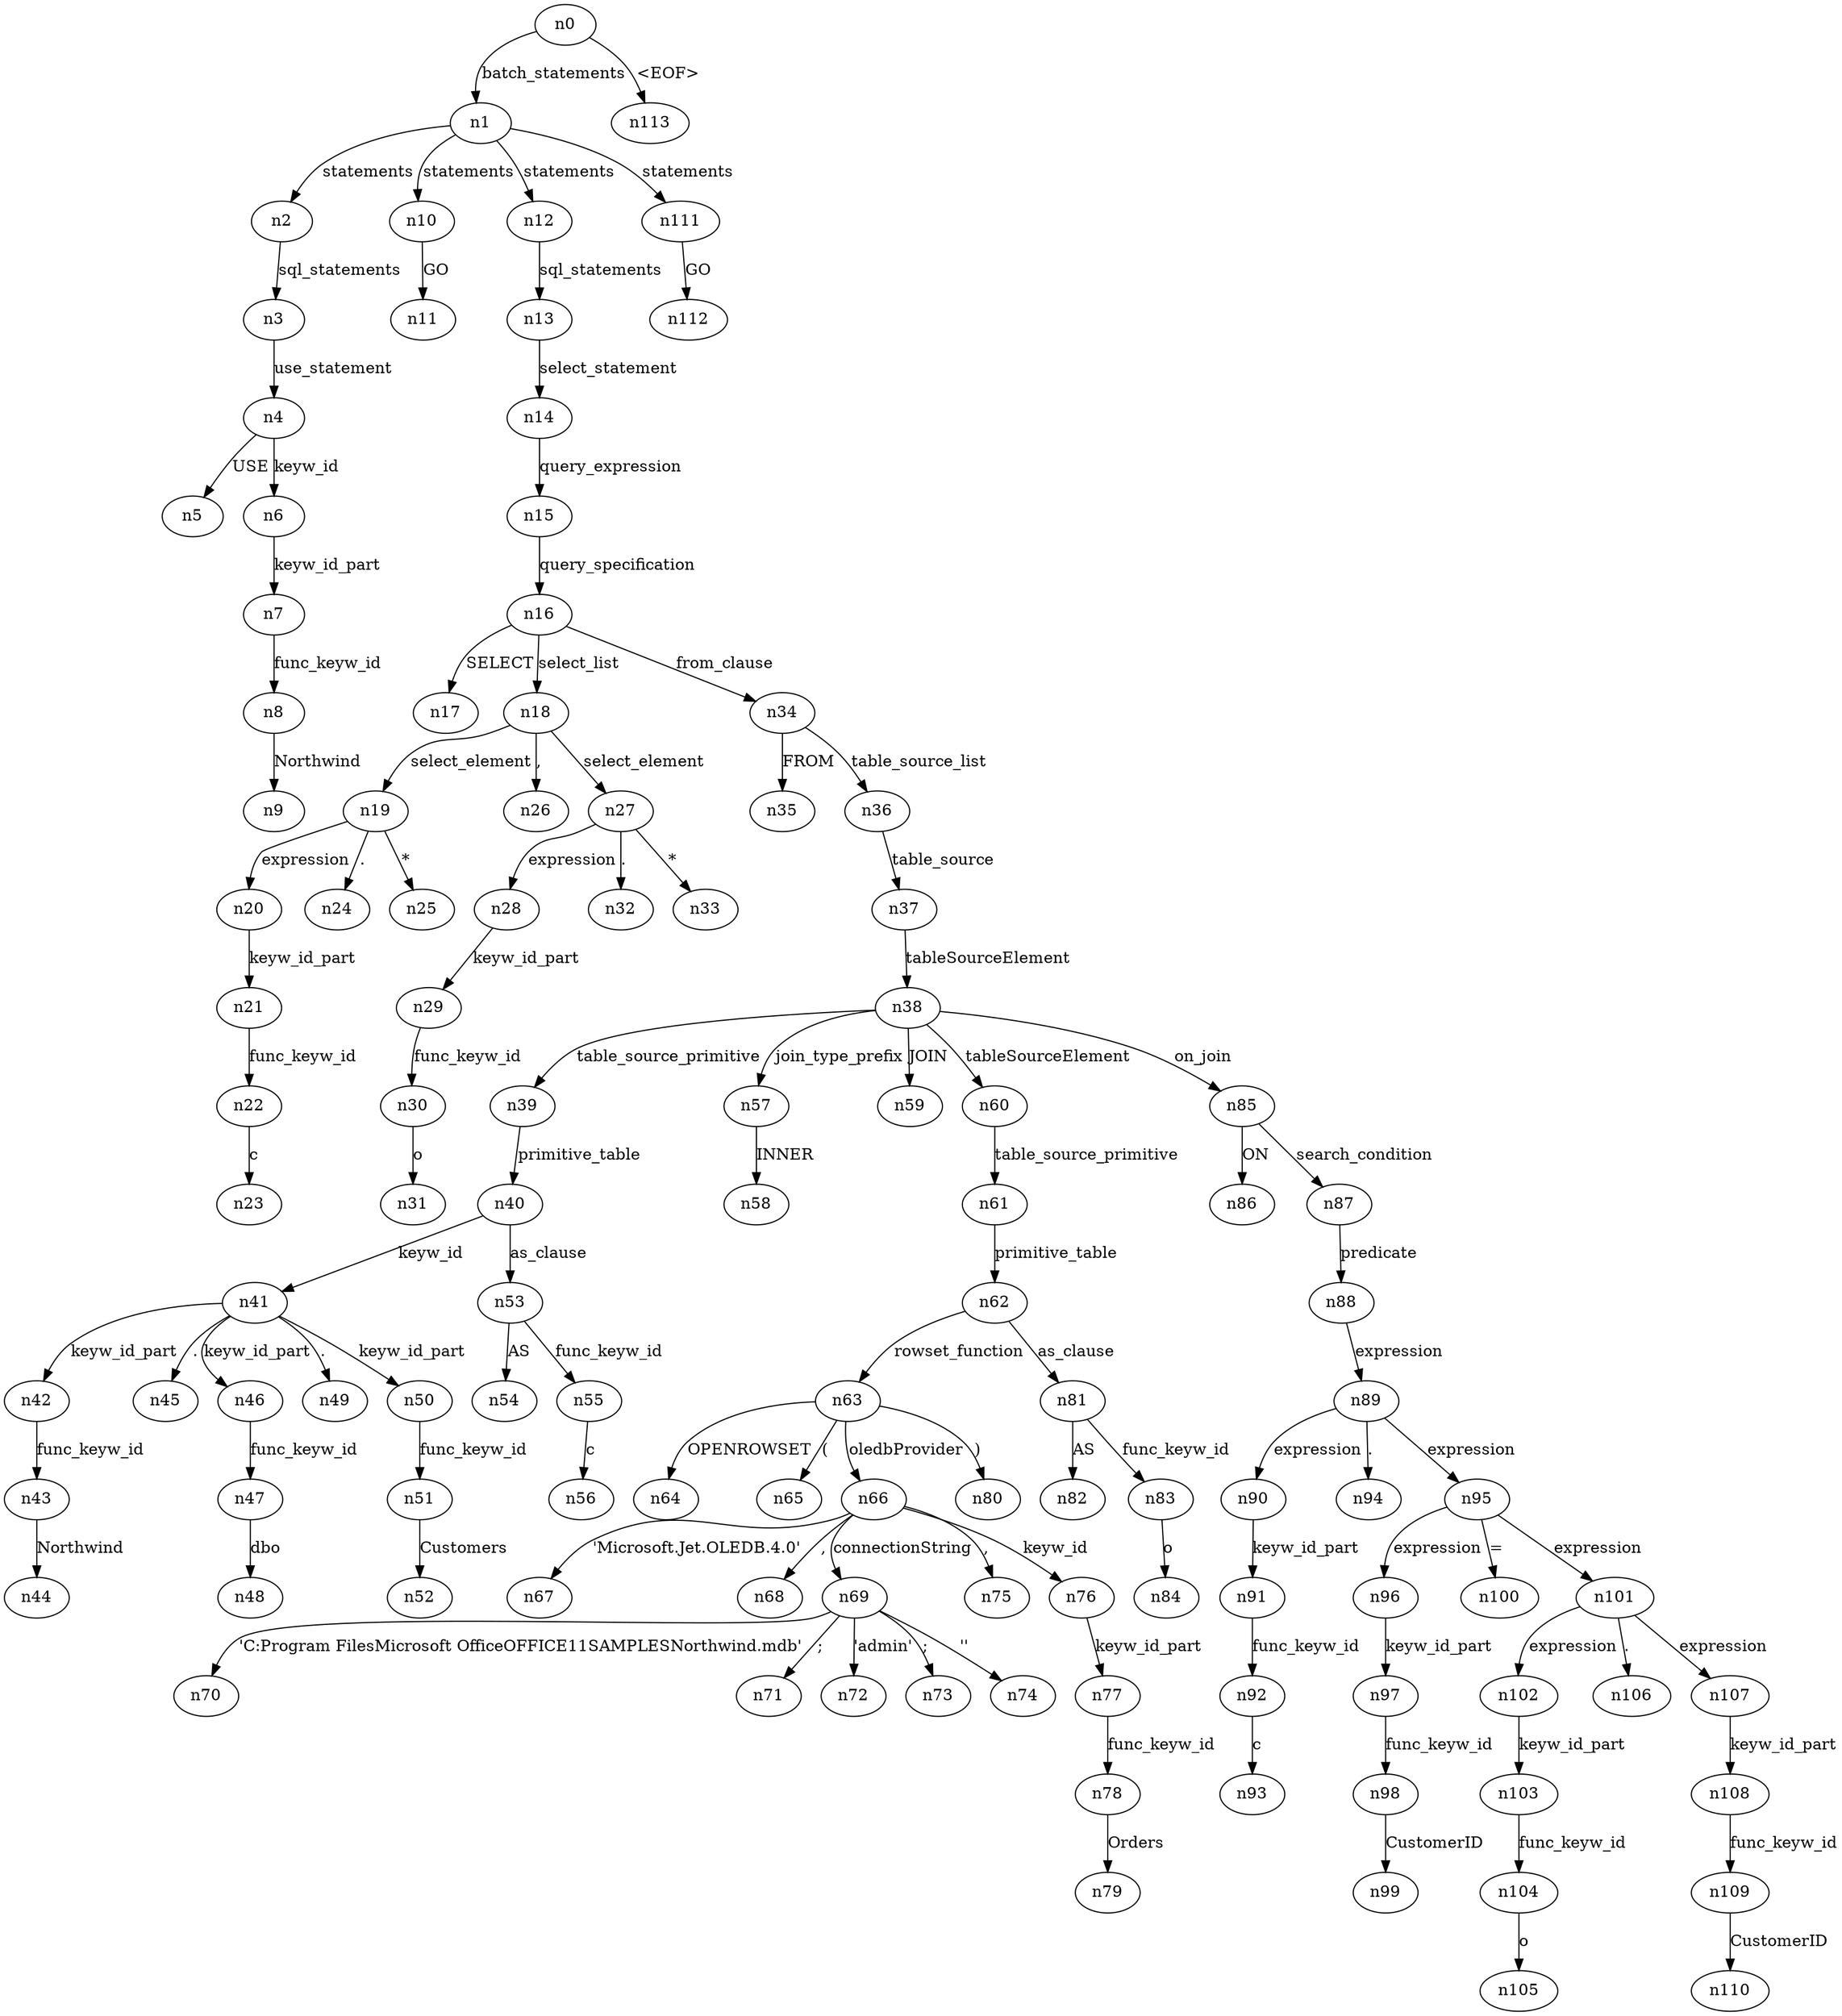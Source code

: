 digraph ParseTree {
  n0 -> n1 [label="batch_statements"];
  n1 -> n2 [label="statements"];
  n2 -> n3 [label="sql_statements"];
  n3 -> n4 [label="use_statement"];
  n4 -> n5 [label="USE"];
  n4 -> n6 [label="keyw_id"];
  n6 -> n7 [label="keyw_id_part"];
  n7 -> n8 [label="func_keyw_id"];
  n8 -> n9 [label="Northwind"];
  n1 -> n10 [label="statements"];
  n10 -> n11 [label="GO"];
  n1 -> n12 [label="statements"];
  n12 -> n13 [label="sql_statements"];
  n13 -> n14 [label="select_statement"];
  n14 -> n15 [label="query_expression"];
  n15 -> n16 [label="query_specification"];
  n16 -> n17 [label="SELECT"];
  n16 -> n18 [label="select_list"];
  n18 -> n19 [label="select_element"];
  n19 -> n20 [label="expression"];
  n20 -> n21 [label="keyw_id_part"];
  n21 -> n22 [label="func_keyw_id"];
  n22 -> n23 [label="c"];
  n19 -> n24 [label="."];
  n19 -> n25 [label="*"];
  n18 -> n26 [label=","];
  n18 -> n27 [label="select_element"];
  n27 -> n28 [label="expression"];
  n28 -> n29 [label="keyw_id_part"];
  n29 -> n30 [label="func_keyw_id"];
  n30 -> n31 [label="o"];
  n27 -> n32 [label="."];
  n27 -> n33 [label="*"];
  n16 -> n34 [label="from_clause"];
  n34 -> n35 [label="FROM"];
  n34 -> n36 [label="table_source_list"];
  n36 -> n37 [label="table_source"];
  n37 -> n38 [label="tableSourceElement"];
  n38 -> n39 [label="table_source_primitive"];
  n39 -> n40 [label="primitive_table"];
  n40 -> n41 [label="keyw_id"];
  n41 -> n42 [label="keyw_id_part"];
  n42 -> n43 [label="func_keyw_id"];
  n43 -> n44 [label="Northwind"];
  n41 -> n45 [label="."];
  n41 -> n46 [label="keyw_id_part"];
  n46 -> n47 [label="func_keyw_id"];
  n47 -> n48 [label="dbo"];
  n41 -> n49 [label="."];
  n41 -> n50 [label="keyw_id_part"];
  n50 -> n51 [label="func_keyw_id"];
  n51 -> n52 [label="Customers"];
  n40 -> n53 [label="as_clause"];
  n53 -> n54 [label="AS"];
  n53 -> n55 [label="func_keyw_id"];
  n55 -> n56 [label="c"];
  n38 -> n57 [label="join_type_prefix"];
  n57 -> n58 [label="INNER"];
  n38 -> n59 [label="JOIN"];
  n38 -> n60 [label="tableSourceElement"];
  n60 -> n61 [label="table_source_primitive"];
  n61 -> n62 [label="primitive_table"];
  n62 -> n63 [label="rowset_function"];
  n63 -> n64 [label="OPENROWSET"];
  n63 -> n65 [label="("];
  n63 -> n66 [label="oledbProvider"];
  n66 -> n67 [label="'Microsoft.Jet.OLEDB.4.0'"];
  n66 -> n68 [label=","];
  n66 -> n69 [label="connectionString"];
  n69 -> n70 [label="'C:\Program Files\Microsoft Office\OFFICE11\SAMPLES\Northwind.mdb'"];
  n69 -> n71 [label=";"];
  n69 -> n72 [label="'admin'"];
  n69 -> n73 [label=";"];
  n69 -> n74 [label="''"];
  n66 -> n75 [label=","];
  n66 -> n76 [label="keyw_id"];
  n76 -> n77 [label="keyw_id_part"];
  n77 -> n78 [label="func_keyw_id"];
  n78 -> n79 [label="Orders"];
  n63 -> n80 [label=")"];
  n62 -> n81 [label="as_clause"];
  n81 -> n82 [label="AS"];
  n81 -> n83 [label="func_keyw_id"];
  n83 -> n84 [label="o"];
  n38 -> n85 [label="on_join"];
  n85 -> n86 [label="ON"];
  n85 -> n87 [label="search_condition"];
  n87 -> n88 [label="predicate"];
  n88 -> n89 [label="expression"];
  n89 -> n90 [label="expression"];
  n90 -> n91 [label="keyw_id_part"];
  n91 -> n92 [label="func_keyw_id"];
  n92 -> n93 [label="c"];
  n89 -> n94 [label="."];
  n89 -> n95 [label="expression"];
  n95 -> n96 [label="expression"];
  n96 -> n97 [label="keyw_id_part"];
  n97 -> n98 [label="func_keyw_id"];
  n98 -> n99 [label="CustomerID"];
  n95 -> n100 [label="="];
  n95 -> n101 [label="expression"];
  n101 -> n102 [label="expression"];
  n102 -> n103 [label="keyw_id_part"];
  n103 -> n104 [label="func_keyw_id"];
  n104 -> n105 [label="o"];
  n101 -> n106 [label="."];
  n101 -> n107 [label="expression"];
  n107 -> n108 [label="keyw_id_part"];
  n108 -> n109 [label="func_keyw_id"];
  n109 -> n110 [label="CustomerID"];
  n1 -> n111 [label="statements"];
  n111 -> n112 [label="GO"];
  n0 -> n113 [label="<EOF>"];
}